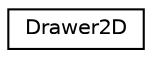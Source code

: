 digraph "Graphical Class Hierarchy"
{
 // LATEX_PDF_SIZE
  edge [fontname="Helvetica",fontsize="10",labelfontname="Helvetica",labelfontsize="10"];
  node [fontname="Helvetica",fontsize="10",shape=record];
  rankdir="LR";
  Node0 [label="Drawer2D",height=0.2,width=0.4,color="black", fillcolor="white", style="filled",URL="$class_drawer2_d.html",tooltip=" "];
}
